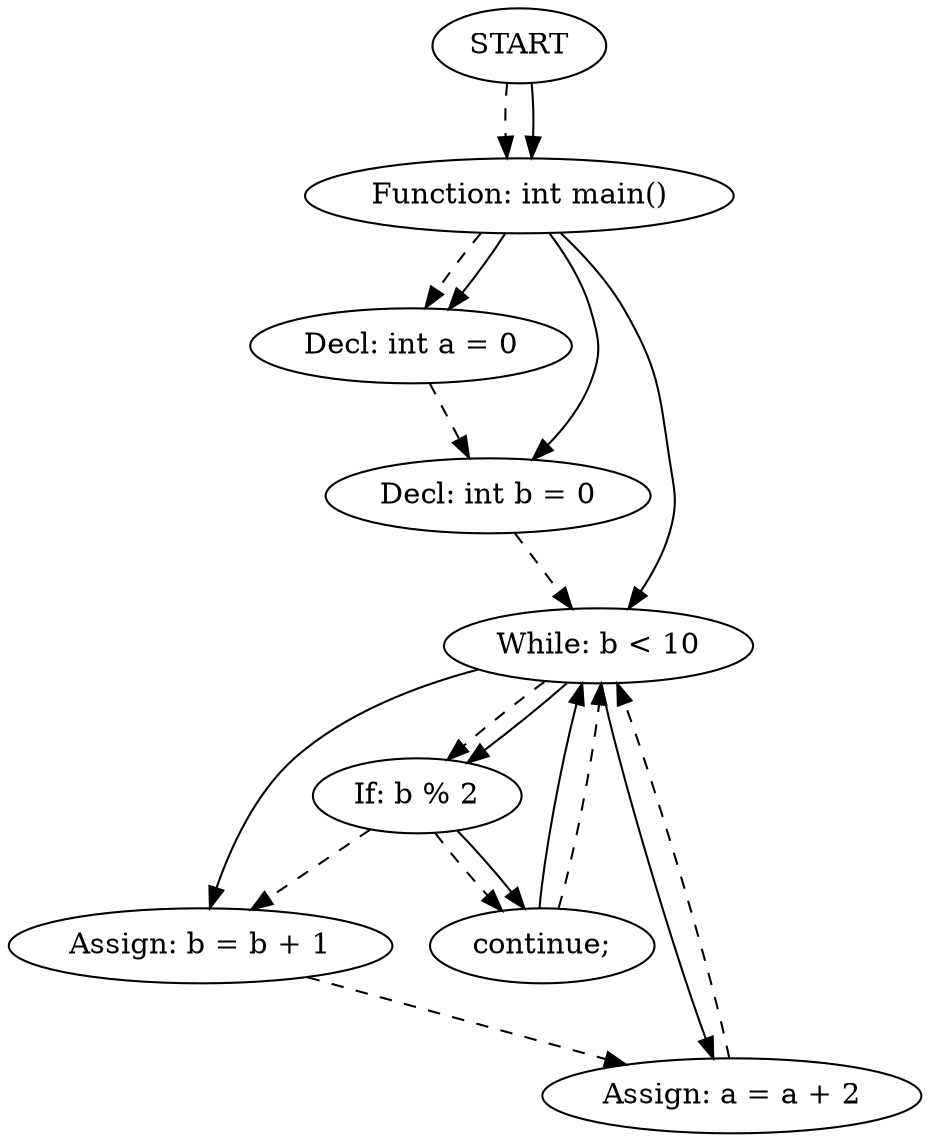 digraph G1{
Node1[label="START"];
Node1->Node2 [style = dashed];
Node2[label="Function: int main()"];
Node1->Node2;
Node2->Node3 [style = dashed];
Node3[label="Decl: int a = 0"];
Node2->Node3;
Node3->Node4 [style = dashed];
Node4[label="Decl: int b = 0"];
Node2->Node4;
Node4->Node5 [style = dashed];
Node5[label="While: b < 10"];
Node2->Node5;
Node7->Node5;
Node5->Node6 [style = dashed];
Node6[label="If: b % 2"];
Node5->Node6;
Node6->Node7 [style = dashed];
Node6->Node8 [style = dashed];
Node7[label="continue;"];
Node6->Node7;
Node7->Node5 [style = dashed];
Node8[label="Assign: b = b + 1"];
Node5->Node8;
Node8->Node9 [style = dashed];
Node9[label="Assign: a = a + 2"];
Node5->Node9;
Node9->Node5 [style = dashed];
}
